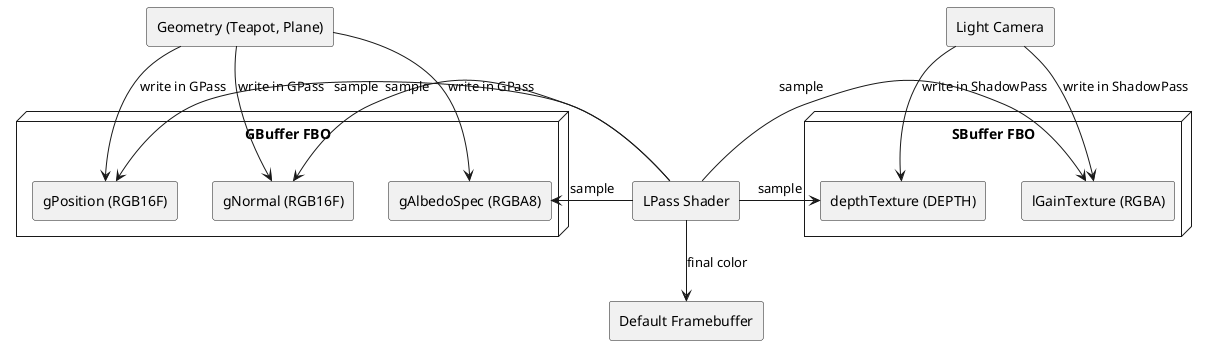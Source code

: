 @startuml
skinparam backgroundColor #FFFFFF
skinparam shadowing false
skinparam rectangleStyle rounded

rectangle "Geometry (Teapot, Plane)" as Geo
node "GBuffer FBO" as GBuf {
  rectangle "gPosition (RGB16F)" as gPosition
  rectangle "gNormal (RGB16F)" as gNormal
  rectangle "gAlbedoSpec (RGBA8)" as gAlbedo
}

rectangle "Light Camera" as LCam
node "SBuffer FBO" as SBuf {
  rectangle "depthTexture (DEPTH)" as depthTex
  rectangle "lGainTexture (RGBA)" as gainTex
}

rectangle "LPass Shader" as LPass
rectangle "Default Framebuffer" as DefaultFB

Geo -down-> gPosition : write in GPass
Geo -down-> gNormal : write in GPass
Geo -down-> gAlbedo : write in GPass

LCam -down-> depthTex : write in ShadowPass
LCam -down-> gainTex : write in ShadowPass

LPass -left-> gPosition : sample
LPass -left-> gNormal : sample
LPass -left-> gAlbedo : sample
LPass -right-> depthTex : sample
LPass -right-> gainTex : sample

LPass -down-> DefaultFB : final color

@enduml
